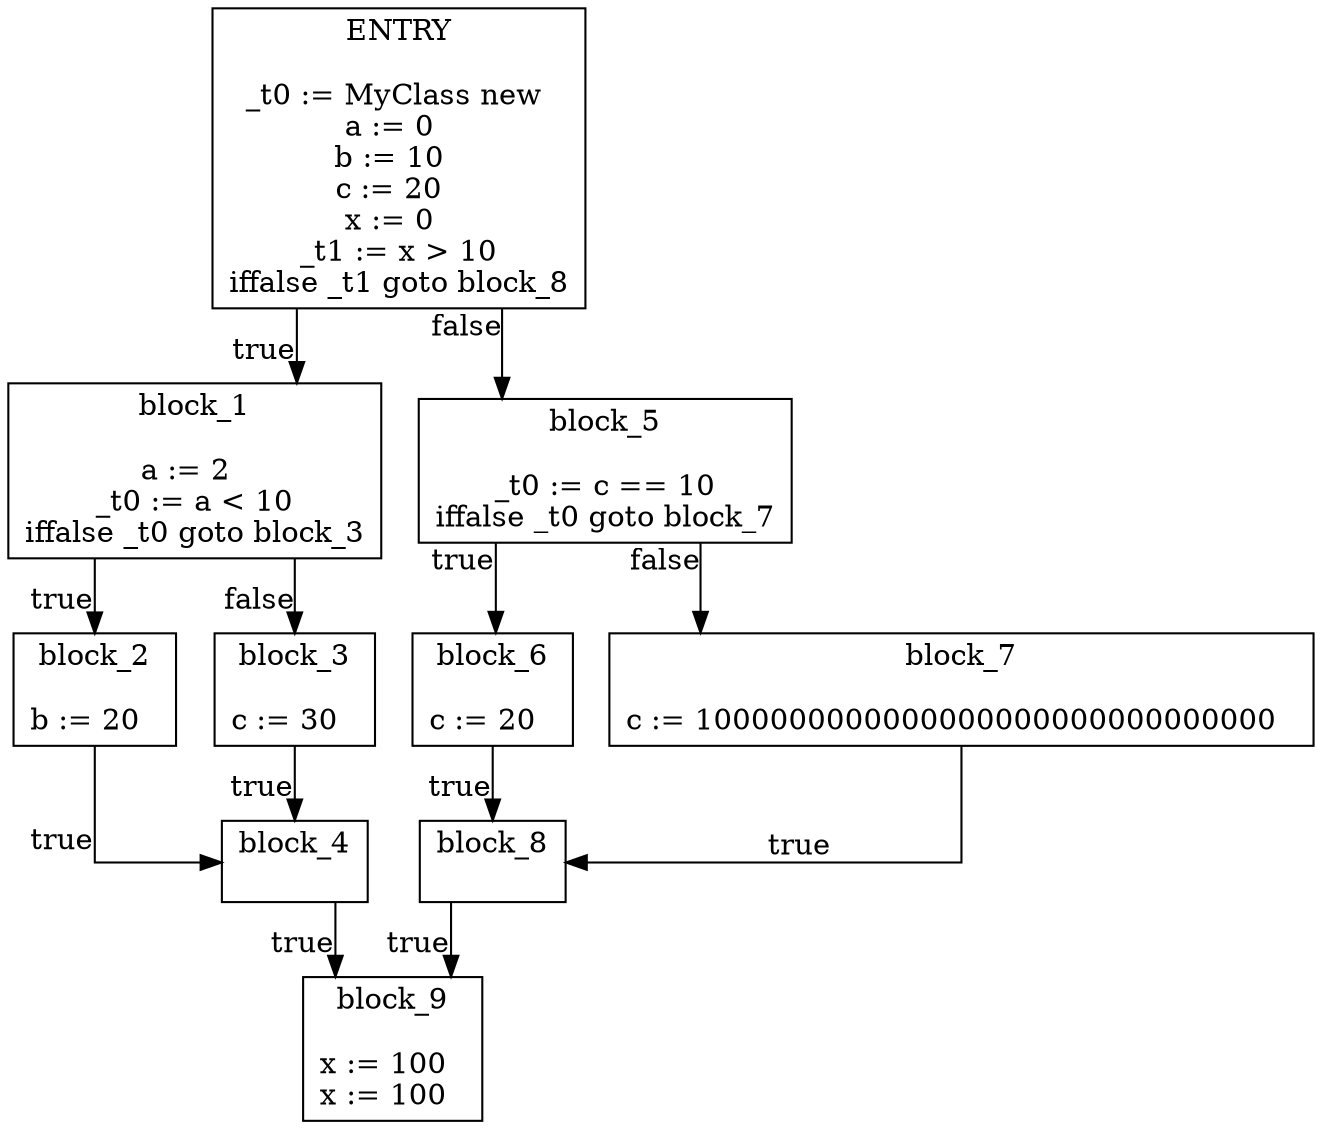 digraph {
graph [splines=ortho]
node [shape=box]
ENTRY [label="ENTRY\n\n_t0 := MyClass new 
a := 0  
b := 10  
c := 20  
x := 0  
_t1 := x > 10
iffalse _t1 goto block_8
"];
ENTRY->block_1 [xlabel="true"];
block_1 [label="block_1\n\na := 2  
_t0 := a < 10
iffalse _t0 goto block_3
"];
block_1->block_2 [xlabel="true"];
block_2 [label="block_2\n\nb := 20  
"];
block_2->block_4 [xlabel="true"];
block_4 [label="block_4\n\n"];
block_4->block_9 [xlabel="true"];
block_9 [label="block_9\n\nx := 100  
x := 100  
"];
block_1->block_3 [xlabel="false"];
block_3 [label="block_3\n\nc := 30  
"];
block_3->block_4 [xlabel="true"];
ENTRY->block_5 [xlabel="false"];
block_5 [label="block_5\n\n_t0 := c == 10
iffalse _t0 goto block_7
"];
block_5->block_6 [xlabel="true"];
block_6 [label="block_6\n\nc := 20  
"];
block_6->block_8 [xlabel="true"];
block_8 [label="block_8\n\n"];
block_8->block_9 [xlabel="true"];
block_5->block_7 [xlabel="false"];
block_7 [label="block_7\n\nc := 1000000000000000000000000000000  
"];
block_7->block_8 [xlabel="true"];
}
